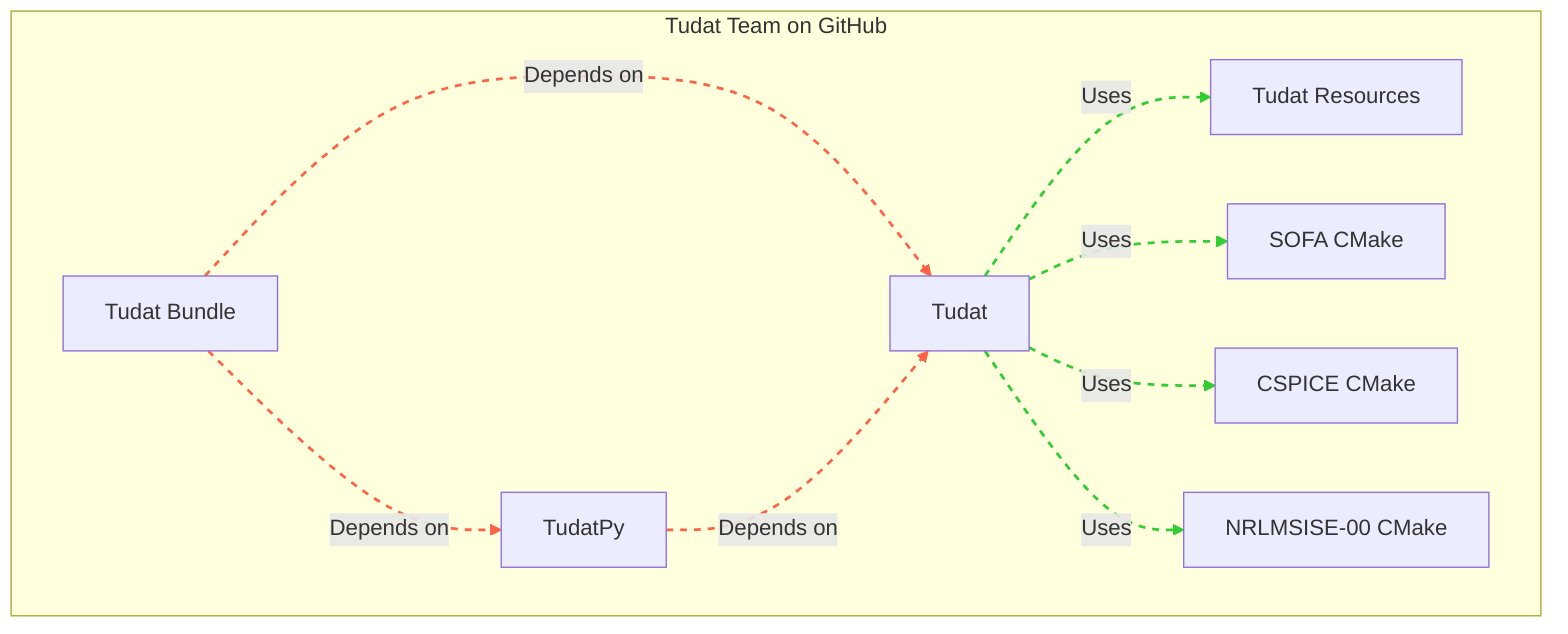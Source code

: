 graph TD
%% Subgraph
    subgraph tudatTeam["Tudat Team on GitHub"]
    %% Nodes
        tudatBundle[Tudat Bundle]
        tudat[Tudat]
        tudatpy[TudatPy]
        tudatResources[Tudat Resources]
        sofaCmake[SOFA CMake]
        cspiceCmake[CSPICE CMake]
        nrlmsiseCmake[NRLMSISE-00 CMake]
    end

%% Styling nodes
%% style tudatTeam opacity:0.6,fill:#d3d3d3,stroke:#333,stroke-width:2px
%% style tudatBundle fill:#c2e2c2,stroke:#333,stroke-width:2px
%% style tudat fill:#c2d4e2,stroke:#333,stroke-width:2px
%% style tudatpy fill:#c2d4e2,stroke:#333,stroke-width:2px
%% style tudatResources fill:#eae4e9,stroke:#333,stroke-width:2px
%% style sofaCmake fill:#ffdcb4,stroke:#333,stroke-width:2px
%% style cspiceCmake fill:#ffdcb4,stroke:#333,stroke-width:2px
%% style nrlmsiseCmake fill:#ffdcb4,stroke:#333,stroke-width:2px

%% Connections
    tudatBundle -->|Depends on| tudat
    tudatBundle -->|Depends on| tudatpy
    tudatpy -->|Depends on| tudat

    tudat -->|Uses| tudatResources
    tudat -->|Uses| sofaCmake
    tudat -->|Uses| cspiceCmake
    tudat -->|Uses| nrlmsiseCmake

%% Styling Connections
linkStyle 0 stroke:#ff6347,stroke-width:2px,stroke-dasharray: 5, 5
linkStyle 1 stroke:#ff6347,stroke-width:2px,stroke-dasharray: 5, 5
linkStyle 2 stroke:#ff6347,stroke-width:2px,stroke-dasharray: 5, 5
linkStyle 3 stroke:#32cd32,stroke-width:2px,stroke-dasharray: 5, 5
linkStyle 4 stroke:#32cd32,stroke-width:2px,stroke-dasharray: 5, 5
linkStyle 5 stroke:#32cd32,stroke-width:2px,stroke-dasharray: 5, 5
linkStyle 6 stroke:#32cd32,stroke-width:2px,stroke-dasharray: 5, 5

%% Hyperlinks
click tudatBundle "https://github.com/tudat-team/tudat-bundle" _blank
click tudat "https://github.com/tudat-team/tudat" _blank
click tudatpy "https://github.com/tudat-team/tudatpy" _blank
click tudatResources "https://github.com/tudat-team/tudat-resources" _blank
click sofaCmake "https://github.com/tudat-team/sofa-cmake" _blank
click cspiceCmake "https://github.com/tudat-team/cspice-cmake" _blank
click nrlmsiseCmake "https://github.com/tudat-team/nrlmsise-00-cmake" _blank